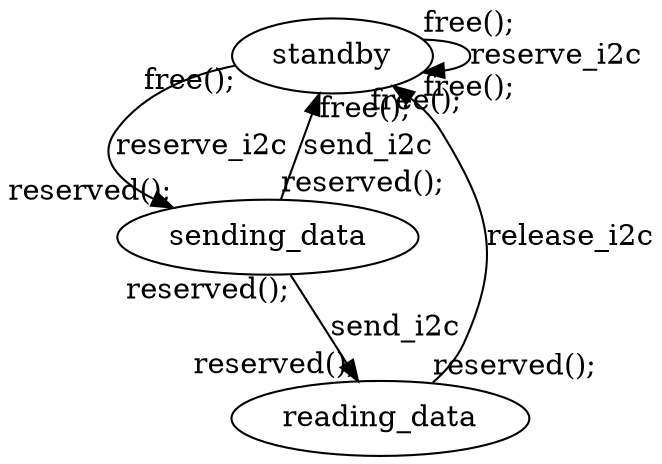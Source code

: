 digraph i2c {

/* Transitions resulting from normal operation */

    standby -> sending_data
        [label="reserve_i2c",taillabel="free();",headlabel="reserved();"];

    sending_data -> reading_data
        [label="send_i2c",taillabel="reserved();",headlabel="reserved();"];

    reading_data -> standby
        [label="release_i2c",taillabel="reserved();",headlabel="free();"];

/* Failure conditions resulting in state returning to a standby mode */

    standby -> standby
        [label="reserve_i2c",taillabel="free();",headlabel="free();"];

    sending_data -> standby
        [label="send_i2c",taillabel="reserved();",headlabel="free();"];

}

